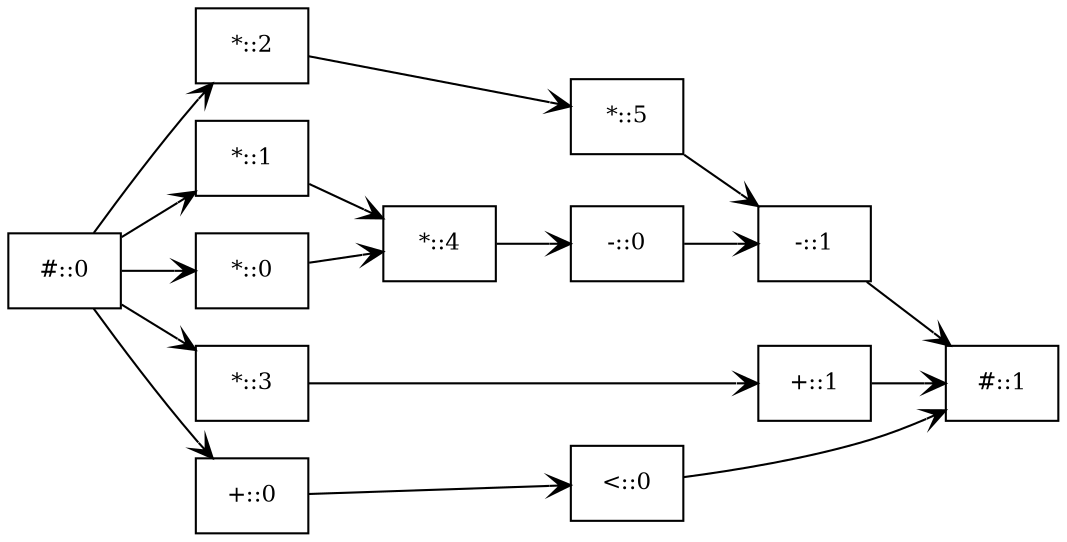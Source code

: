 digraph GRAPH_0 {

  // Generated by Graph::Easy 0.70 at Mon Dec  6 13:38:55 2010

  edge [ arrowhead=open ];
  graph [ rankdir=LR ];
  node [
    fontsize=11,
    fillcolor=white,
    style=filled,
    shape=box ];

  "*::4" -> "-::0" [ color="#000000" ]
  "-::1" -> "#::1" [ color="#000000" ]
  "*::2" -> "*::5" [ color="#000000" ]
  "*::5" -> "-::1" [ color="#000000" ]
  "<::0" -> "#::1" [ color="#000000" ]
  "*::1" -> "*::4" [ color="#000000" ]
  "+::1" -> "#::1" [ color="#000000" ]
  "*::0" -> "*::4" [ color="#000000" ]
  "*::3" -> "+::1" [ color="#000000" ]
  "#::0" -> "+::0" [ color="#000000" ]
  "#::0" -> "*::2" [ color="#000000" ]
  "#::0" -> "*::0" [ color="#000000" ]
  "#::0" -> "*::1" [ color="#000000" ]
  "#::0" -> "*::3" [ color="#000000" ]
  "-::0" -> "-::1" [ color="#000000" ]
  "+::0" -> "<::0" [ color="#000000" ]

}

